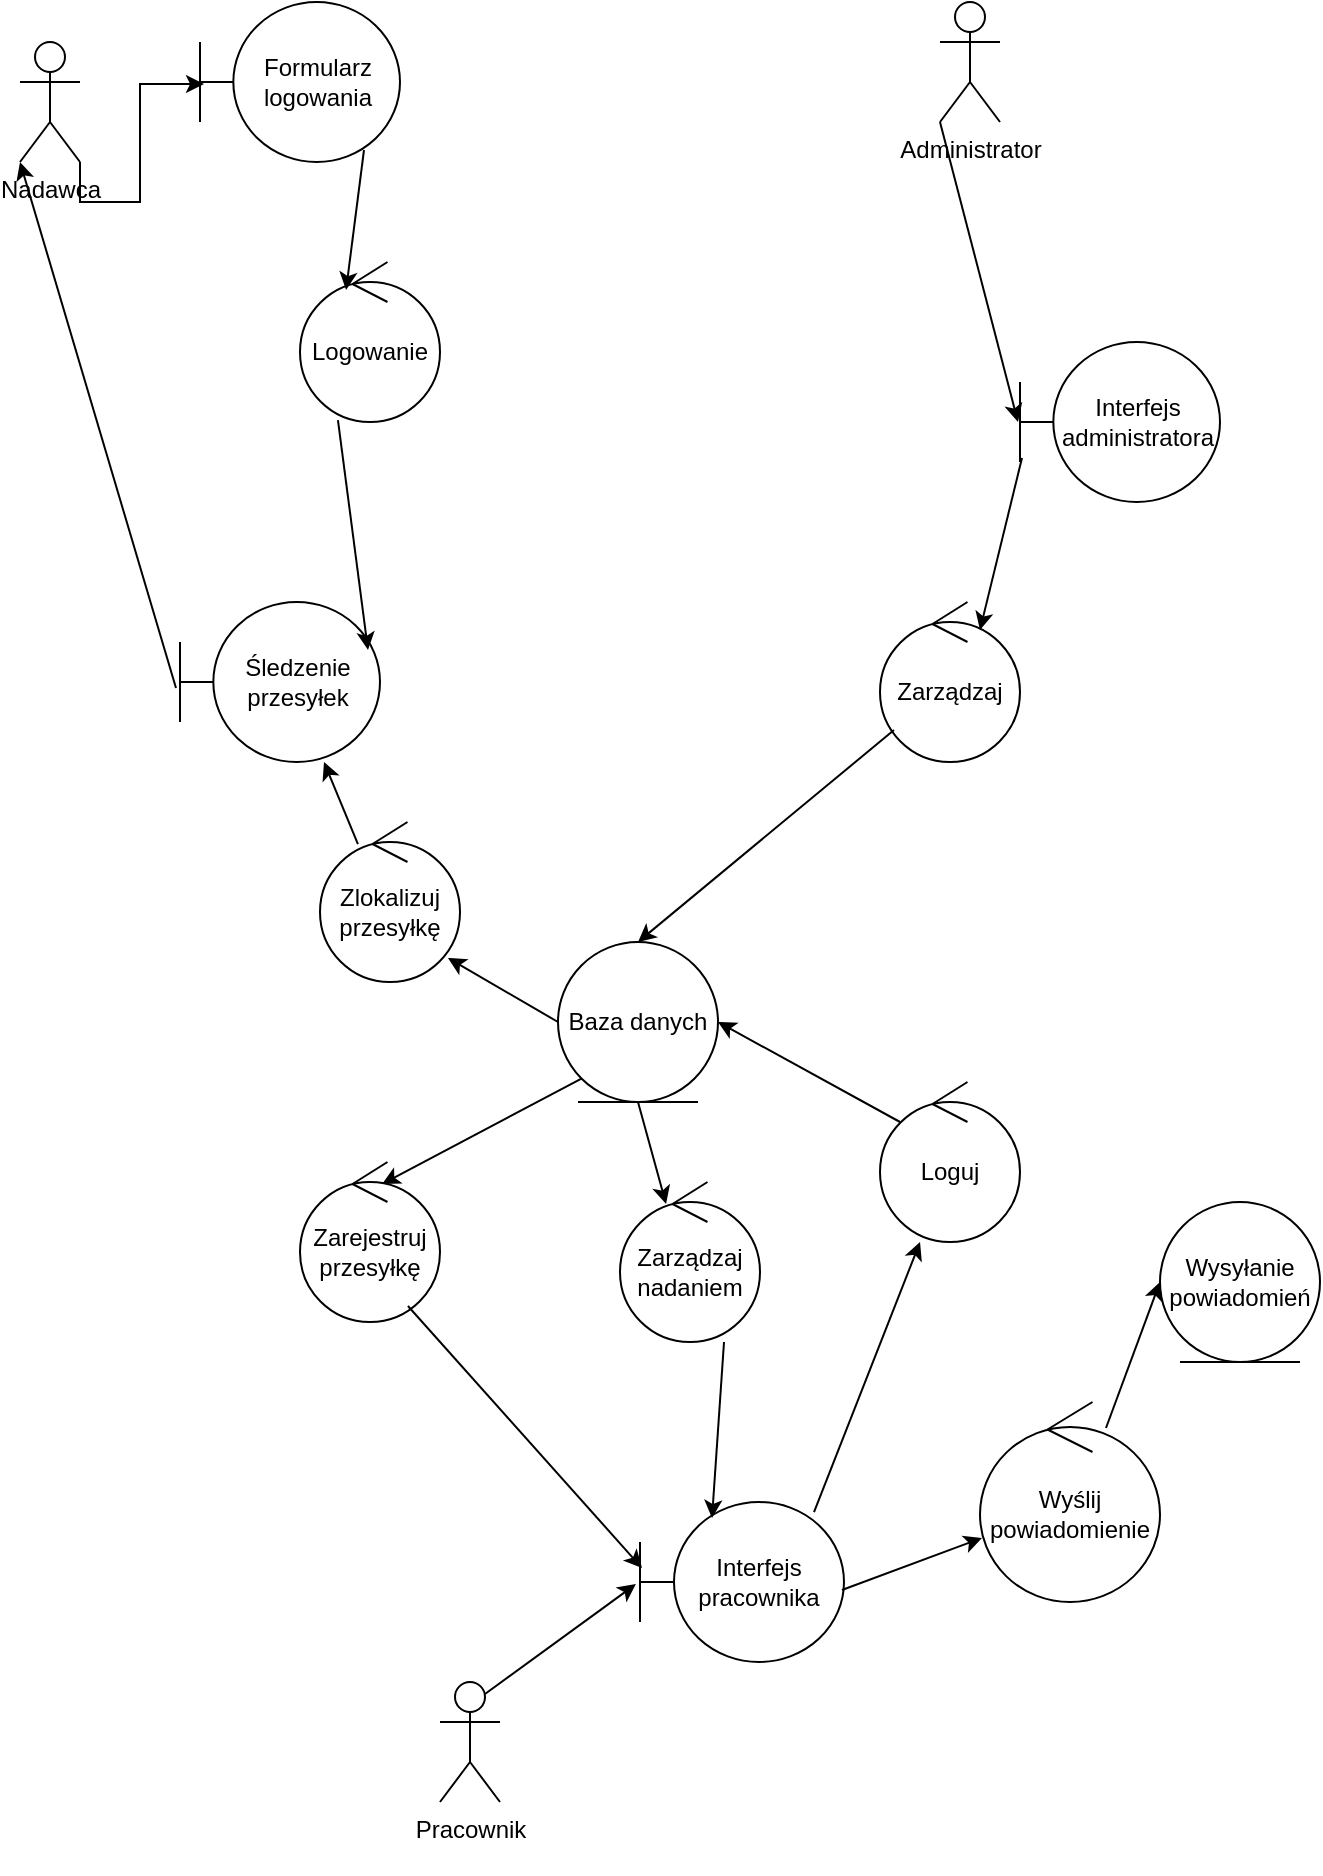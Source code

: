 <mxfile version="26.1.3">
  <diagram name="Strona-1" id="LQ4VG8m_RFCZVLptEWKu">
    <mxGraphModel dx="1434" dy="780" grid="1" gridSize="10" guides="1" tooltips="1" connect="1" arrows="1" fold="1" page="1" pageScale="1" pageWidth="827" pageHeight="1169" math="0" shadow="0">
      <root>
        <mxCell id="0" />
        <mxCell id="1" parent="0" />
        <mxCell id="xXbaBgO_mFCdwXO0WdjM-1" value="Pracownik&lt;div&gt;&lt;br&gt;&lt;/div&gt;" style="shape=umlActor;verticalLabelPosition=bottom;verticalAlign=top;html=1;" vertex="1" parent="1">
          <mxGeometry x="310" y="860" width="30" height="60" as="geometry" />
        </mxCell>
        <mxCell id="xXbaBgO_mFCdwXO0WdjM-2" value="Interfejs pracownika" style="shape=umlBoundary;whiteSpace=wrap;html=1;" vertex="1" parent="1">
          <mxGeometry x="410" y="770" width="102" height="80" as="geometry" />
        </mxCell>
        <mxCell id="xXbaBgO_mFCdwXO0WdjM-3" value="Nadawca" style="shape=umlActor;verticalLabelPosition=bottom;verticalAlign=top;html=1;" vertex="1" parent="1">
          <mxGeometry x="100" y="40" width="30" height="60" as="geometry" />
        </mxCell>
        <mxCell id="xXbaBgO_mFCdwXO0WdjM-4" value="Formularz logowania" style="shape=umlBoundary;whiteSpace=wrap;html=1;" vertex="1" parent="1">
          <mxGeometry x="190" y="20" width="100" height="80" as="geometry" />
        </mxCell>
        <mxCell id="xXbaBgO_mFCdwXO0WdjM-6" value="Logowanie" style="ellipse;shape=umlControl;whiteSpace=wrap;html=1;" vertex="1" parent="1">
          <mxGeometry x="240" y="150" width="70" height="80" as="geometry" />
        </mxCell>
        <mxCell id="xXbaBgO_mFCdwXO0WdjM-7" style="edgeStyle=orthogonalEdgeStyle;rounded=0;orthogonalLoop=1;jettySize=auto;html=1;exitX=1;exitY=1;exitDx=0;exitDy=0;exitPerimeter=0;entryX=0.02;entryY=0.513;entryDx=0;entryDy=0;entryPerimeter=0;" edge="1" parent="1" source="xXbaBgO_mFCdwXO0WdjM-3" target="xXbaBgO_mFCdwXO0WdjM-4">
          <mxGeometry relative="1" as="geometry" />
        </mxCell>
        <mxCell id="xXbaBgO_mFCdwXO0WdjM-8" value="Baza danych" style="ellipse;shape=umlEntity;whiteSpace=wrap;html=1;" vertex="1" parent="1">
          <mxGeometry x="369" y="490" width="80" height="80" as="geometry" />
        </mxCell>
        <mxCell id="xXbaBgO_mFCdwXO0WdjM-9" style="edgeStyle=none;rounded=0;orthogonalLoop=1;jettySize=auto;html=1;exitX=0;exitY=0;exitDx=0;exitDy=0;" edge="1" parent="1">
          <mxGeometry relative="1" as="geometry">
            <mxPoint x="631.716" y="151.716" as="sourcePoint" />
            <mxPoint x="631.716" y="151.716" as="targetPoint" />
          </mxGeometry>
        </mxCell>
        <mxCell id="xXbaBgO_mFCdwXO0WdjM-10" value="Zarejestruj przesyłkę" style="ellipse;shape=umlControl;whiteSpace=wrap;html=1;" vertex="1" parent="1">
          <mxGeometry x="240" y="600" width="70" height="80" as="geometry" />
        </mxCell>
        <mxCell id="xXbaBgO_mFCdwXO0WdjM-11" value="" style="endArrow=classic;html=1;rounded=0;entryX=0.01;entryY=0.413;entryDx=0;entryDy=0;exitX=0.771;exitY=0.9;exitDx=0;exitDy=0;exitPerimeter=0;entryPerimeter=0;" edge="1" parent="1" source="xXbaBgO_mFCdwXO0WdjM-10" target="xXbaBgO_mFCdwXO0WdjM-2">
          <mxGeometry width="50" height="50" relative="1" as="geometry">
            <mxPoint x="470" y="490" as="sourcePoint" />
            <mxPoint x="550" y="380" as="targetPoint" />
          </mxGeometry>
        </mxCell>
        <mxCell id="xXbaBgO_mFCdwXO0WdjM-12" value="" style="endArrow=classic;html=1;rounded=0;exitX=0.82;exitY=0.925;exitDx=0;exitDy=0;exitPerimeter=0;entryX=0.329;entryY=0.175;entryDx=0;entryDy=0;entryPerimeter=0;" edge="1" parent="1" source="xXbaBgO_mFCdwXO0WdjM-4" target="xXbaBgO_mFCdwXO0WdjM-6">
          <mxGeometry width="50" height="50" relative="1" as="geometry">
            <mxPoint x="410" y="380" as="sourcePoint" />
            <mxPoint x="460" y="330" as="targetPoint" />
          </mxGeometry>
        </mxCell>
        <mxCell id="xXbaBgO_mFCdwXO0WdjM-13" value="Śledzenie przesyłek" style="shape=umlBoundary;whiteSpace=wrap;html=1;" vertex="1" parent="1">
          <mxGeometry x="180" y="320" width="100" height="80" as="geometry" />
        </mxCell>
        <mxCell id="xXbaBgO_mFCdwXO0WdjM-14" value="" style="endArrow=classic;html=1;rounded=0;entryX=0.94;entryY=0.3;entryDx=0;entryDy=0;entryPerimeter=0;exitX=0.271;exitY=0.988;exitDx=0;exitDy=0;exitPerimeter=0;" edge="1" parent="1" source="xXbaBgO_mFCdwXO0WdjM-6" target="xXbaBgO_mFCdwXO0WdjM-13">
          <mxGeometry width="50" height="50" relative="1" as="geometry">
            <mxPoint x="240" y="220" as="sourcePoint" />
            <mxPoint x="460" y="330" as="targetPoint" />
          </mxGeometry>
        </mxCell>
        <mxCell id="xXbaBgO_mFCdwXO0WdjM-15" value="" style="endArrow=classic;html=1;rounded=0;exitX=-0.02;exitY=0.538;exitDx=0;exitDy=0;exitPerimeter=0;entryX=0;entryY=1;entryDx=0;entryDy=0;entryPerimeter=0;" edge="1" parent="1" source="xXbaBgO_mFCdwXO0WdjM-13" target="xXbaBgO_mFCdwXO0WdjM-3">
          <mxGeometry width="50" height="50" relative="1" as="geometry">
            <mxPoint x="410" y="380" as="sourcePoint" />
            <mxPoint x="90" y="130" as="targetPoint" />
          </mxGeometry>
        </mxCell>
        <mxCell id="xXbaBgO_mFCdwXO0WdjM-16" style="edgeStyle=none;rounded=0;orthogonalLoop=1;jettySize=auto;html=1;exitX=0.75;exitY=0.1;exitDx=0;exitDy=0;exitPerimeter=0;entryX=-0.02;entryY=0.513;entryDx=0;entryDy=0;entryPerimeter=0;" edge="1" parent="1" source="xXbaBgO_mFCdwXO0WdjM-1" target="xXbaBgO_mFCdwXO0WdjM-2">
          <mxGeometry relative="1" as="geometry" />
        </mxCell>
        <mxCell id="xXbaBgO_mFCdwXO0WdjM-17" value="" style="endArrow=classic;html=1;rounded=0;exitX=0.5;exitY=1;exitDx=0;exitDy=0;entryX=0.329;entryY=0.138;entryDx=0;entryDy=0;entryPerimeter=0;" edge="1" parent="1" source="xXbaBgO_mFCdwXO0WdjM-8" target="xXbaBgO_mFCdwXO0WdjM-18">
          <mxGeometry width="50" height="50" relative="1" as="geometry">
            <mxPoint x="410" y="780" as="sourcePoint" />
            <mxPoint x="670" y="590" as="targetPoint" />
          </mxGeometry>
        </mxCell>
        <mxCell id="xXbaBgO_mFCdwXO0WdjM-18" value="Zarządzaj nadaniem" style="ellipse;shape=umlControl;whiteSpace=wrap;html=1;" vertex="1" parent="1">
          <mxGeometry x="400" y="610" width="70" height="80" as="geometry" />
        </mxCell>
        <mxCell id="xXbaBgO_mFCdwXO0WdjM-19" value="" style="endArrow=classic;html=1;rounded=0;entryX=0.353;entryY=0.1;entryDx=0;entryDy=0;entryPerimeter=0;exitX=0.743;exitY=1;exitDx=0;exitDy=0;exitPerimeter=0;" edge="1" parent="1" source="xXbaBgO_mFCdwXO0WdjM-18" target="xXbaBgO_mFCdwXO0WdjM-2">
          <mxGeometry width="50" height="50" relative="1" as="geometry">
            <mxPoint x="410" y="580" as="sourcePoint" />
            <mxPoint x="460" y="530" as="targetPoint" />
          </mxGeometry>
        </mxCell>
        <mxCell id="xXbaBgO_mFCdwXO0WdjM-20" value="Zlokalizuj przesyłkę" style="ellipse;shape=umlControl;whiteSpace=wrap;html=1;" vertex="1" parent="1">
          <mxGeometry x="250" y="430" width="70" height="80" as="geometry" />
        </mxCell>
        <mxCell id="xXbaBgO_mFCdwXO0WdjM-21" style="edgeStyle=none;rounded=0;orthogonalLoop=1;jettySize=auto;html=1;exitX=0;exitY=0.5;exitDx=0;exitDy=0;entryX=0.914;entryY=0.85;entryDx=0;entryDy=0;entryPerimeter=0;" edge="1" parent="1" source="xXbaBgO_mFCdwXO0WdjM-8" target="xXbaBgO_mFCdwXO0WdjM-20">
          <mxGeometry relative="1" as="geometry" />
        </mxCell>
        <mxCell id="xXbaBgO_mFCdwXO0WdjM-22" value="" style="endArrow=classic;html=1;rounded=0;entryX=0.72;entryY=1;entryDx=0;entryDy=0;entryPerimeter=0;exitX=0.271;exitY=0.138;exitDx=0;exitDy=0;exitPerimeter=0;" edge="1" parent="1" source="xXbaBgO_mFCdwXO0WdjM-20" target="xXbaBgO_mFCdwXO0WdjM-13">
          <mxGeometry width="50" height="50" relative="1" as="geometry">
            <mxPoint x="410" y="580" as="sourcePoint" />
            <mxPoint x="460" y="530" as="targetPoint" />
          </mxGeometry>
        </mxCell>
        <mxCell id="xXbaBgO_mFCdwXO0WdjM-23" style="edgeStyle=none;rounded=0;orthogonalLoop=1;jettySize=auto;html=1;exitX=0;exitY=1;exitDx=0;exitDy=0;entryX=0.586;entryY=0.138;entryDx=0;entryDy=0;entryPerimeter=0;" edge="1" parent="1" source="xXbaBgO_mFCdwXO0WdjM-8" target="xXbaBgO_mFCdwXO0WdjM-10">
          <mxGeometry relative="1" as="geometry" />
        </mxCell>
        <mxCell id="xXbaBgO_mFCdwXO0WdjM-24" value="Loguj" style="ellipse;shape=umlControl;whiteSpace=wrap;html=1;" vertex="1" parent="1">
          <mxGeometry x="530" y="560" width="70" height="80" as="geometry" />
        </mxCell>
        <mxCell id="xXbaBgO_mFCdwXO0WdjM-25" value="" style="endArrow=classic;html=1;rounded=0;exitX=0.853;exitY=0.063;exitDx=0;exitDy=0;exitPerimeter=0;entryX=0.286;entryY=1;entryDx=0;entryDy=0;entryPerimeter=0;" edge="1" parent="1" source="xXbaBgO_mFCdwXO0WdjM-2" target="xXbaBgO_mFCdwXO0WdjM-24">
          <mxGeometry width="50" height="50" relative="1" as="geometry">
            <mxPoint x="410" y="680" as="sourcePoint" />
            <mxPoint x="460" y="630" as="targetPoint" />
          </mxGeometry>
        </mxCell>
        <mxCell id="xXbaBgO_mFCdwXO0WdjM-26" value="" style="endArrow=classic;html=1;rounded=0;entryX=1;entryY=0.5;entryDx=0;entryDy=0;exitX=0.143;exitY=0.25;exitDx=0;exitDy=0;exitPerimeter=0;" edge="1" parent="1" source="xXbaBgO_mFCdwXO0WdjM-24" target="xXbaBgO_mFCdwXO0WdjM-8">
          <mxGeometry width="50" height="50" relative="1" as="geometry">
            <mxPoint x="410" y="680" as="sourcePoint" />
            <mxPoint x="460" y="630" as="targetPoint" />
          </mxGeometry>
        </mxCell>
        <mxCell id="xXbaBgO_mFCdwXO0WdjM-27" value="Administrator" style="shape=umlActor;verticalLabelPosition=bottom;verticalAlign=top;html=1;outlineConnect=0;" vertex="1" parent="1">
          <mxGeometry x="560" y="20" width="30" height="60" as="geometry" />
        </mxCell>
        <mxCell id="xXbaBgO_mFCdwXO0WdjM-28" value="Interfejs administratora" style="shape=umlBoundary;whiteSpace=wrap;html=1;" vertex="1" parent="1">
          <mxGeometry x="600" y="190" width="100" height="80" as="geometry" />
        </mxCell>
        <mxCell id="xXbaBgO_mFCdwXO0WdjM-29" value="Zarządzaj" style="ellipse;shape=umlControl;whiteSpace=wrap;html=1;" vertex="1" parent="1">
          <mxGeometry x="530" y="320" width="70" height="80" as="geometry" />
        </mxCell>
        <mxCell id="xXbaBgO_mFCdwXO0WdjM-30" value="" style="endArrow=classic;html=1;rounded=0;entryX=-0.01;entryY=0.5;entryDx=0;entryDy=0;entryPerimeter=0;exitX=0;exitY=1;exitDx=0;exitDy=0;exitPerimeter=0;" edge="1" parent="1" source="xXbaBgO_mFCdwXO0WdjM-27" target="xXbaBgO_mFCdwXO0WdjM-28">
          <mxGeometry width="50" height="50" relative="1" as="geometry">
            <mxPoint x="410" y="480" as="sourcePoint" />
            <mxPoint x="460" y="430" as="targetPoint" />
          </mxGeometry>
        </mxCell>
        <mxCell id="xXbaBgO_mFCdwXO0WdjM-31" value="" style="endArrow=classic;html=1;rounded=0;exitX=0.01;exitY=0.725;exitDx=0;exitDy=0;exitPerimeter=0;entryX=0.714;entryY=0.175;entryDx=0;entryDy=0;entryPerimeter=0;" edge="1" parent="1" source="xXbaBgO_mFCdwXO0WdjM-28" target="xXbaBgO_mFCdwXO0WdjM-29">
          <mxGeometry width="50" height="50" relative="1" as="geometry">
            <mxPoint x="410" y="480" as="sourcePoint" />
            <mxPoint x="630" y="310" as="targetPoint" />
          </mxGeometry>
        </mxCell>
        <mxCell id="xXbaBgO_mFCdwXO0WdjM-32" value="" style="endArrow=classic;html=1;rounded=0;exitX=0.1;exitY=0.8;exitDx=0;exitDy=0;exitPerimeter=0;entryX=0.5;entryY=0;entryDx=0;entryDy=0;" edge="1" parent="1" source="xXbaBgO_mFCdwXO0WdjM-29" target="xXbaBgO_mFCdwXO0WdjM-8">
          <mxGeometry width="50" height="50" relative="1" as="geometry">
            <mxPoint x="410" y="480" as="sourcePoint" />
            <mxPoint x="460" y="430" as="targetPoint" />
          </mxGeometry>
        </mxCell>
        <mxCell id="xXbaBgO_mFCdwXO0WdjM-33" value="Wysyłanie powiadomień" style="ellipse;shape=umlEntity;whiteSpace=wrap;html=1;" vertex="1" parent="1">
          <mxGeometry x="670" y="620" width="80" height="80" as="geometry" />
        </mxCell>
        <mxCell id="xXbaBgO_mFCdwXO0WdjM-34" value="Wyślij powiadomienie" style="ellipse;shape=umlControl;whiteSpace=wrap;html=1;" vertex="1" parent="1">
          <mxGeometry x="580" y="720" width="90" height="100" as="geometry" />
        </mxCell>
        <mxCell id="xXbaBgO_mFCdwXO0WdjM-35" value="" style="endArrow=classic;html=1;rounded=0;entryX=0.011;entryY=0.68;entryDx=0;entryDy=0;entryPerimeter=0;exitX=0.99;exitY=0.55;exitDx=0;exitDy=0;exitPerimeter=0;" edge="1" parent="1" source="xXbaBgO_mFCdwXO0WdjM-2" target="xXbaBgO_mFCdwXO0WdjM-34">
          <mxGeometry width="50" height="50" relative="1" as="geometry">
            <mxPoint x="410" y="680" as="sourcePoint" />
            <mxPoint x="460" y="630" as="targetPoint" />
          </mxGeometry>
        </mxCell>
        <mxCell id="xXbaBgO_mFCdwXO0WdjM-36" value="" style="endArrow=classic;html=1;rounded=0;entryX=0;entryY=0.5;entryDx=0;entryDy=0;exitX=0.7;exitY=0.13;exitDx=0;exitDy=0;exitPerimeter=0;" edge="1" parent="1" source="xXbaBgO_mFCdwXO0WdjM-34" target="xXbaBgO_mFCdwXO0WdjM-33">
          <mxGeometry width="50" height="50" relative="1" as="geometry">
            <mxPoint x="410" y="680" as="sourcePoint" />
            <mxPoint x="460" y="630" as="targetPoint" />
          </mxGeometry>
        </mxCell>
      </root>
    </mxGraphModel>
  </diagram>
</mxfile>
